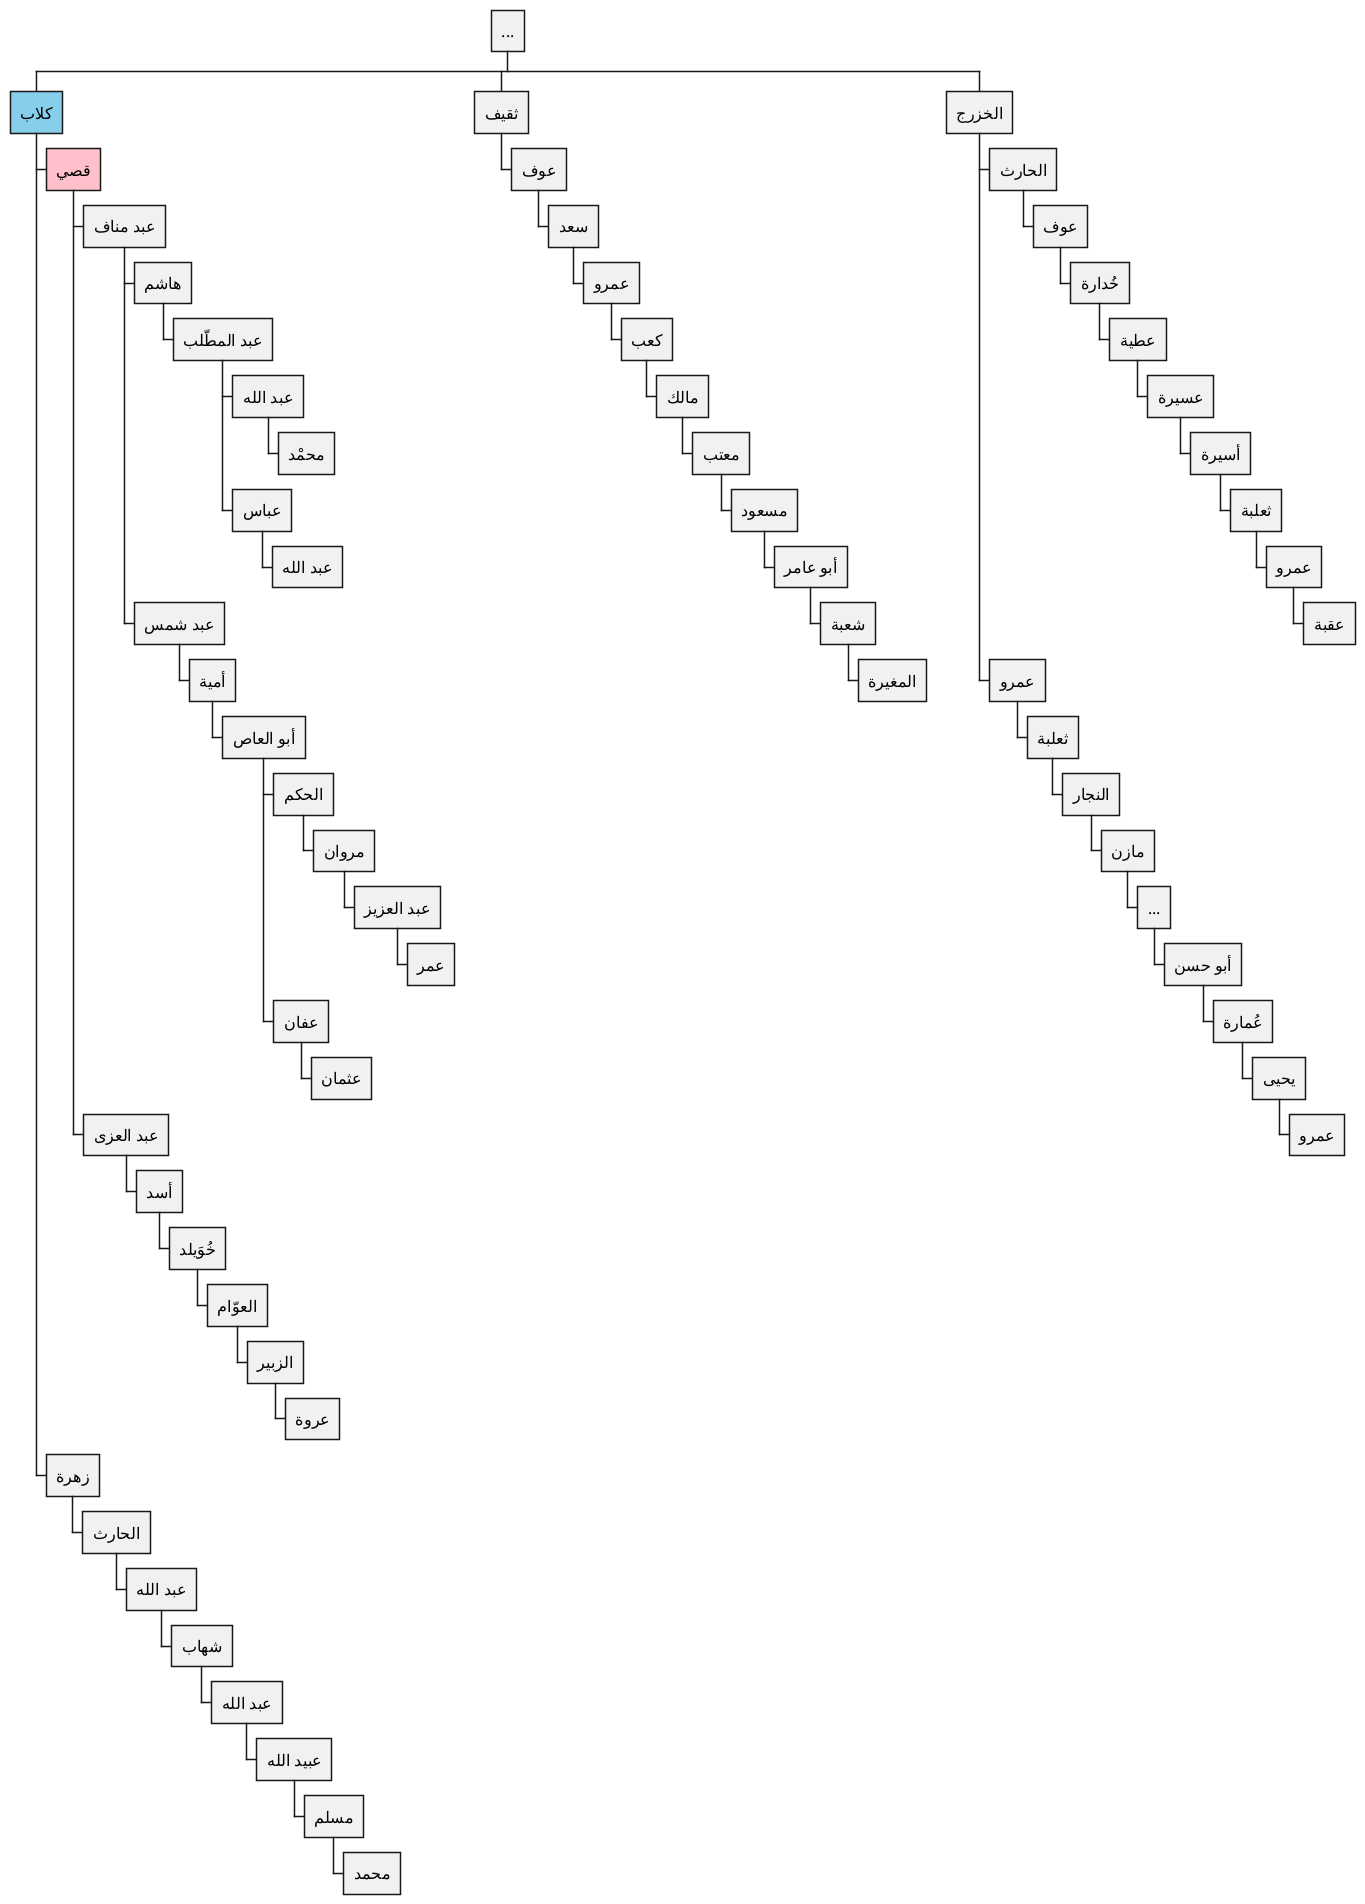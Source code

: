 @startwbs

skinparam DefaultFontName Helvetica
skinparam DefaultFontSize 16
skinparam DefaultTextAlignment right

* ...

**[#SkyBlue] كلاب

***[#pink] قصي

**** عبد مناف

***** هاشم
****** عبد المطّلب

******* عبد الله
******** محمْد

******* عباس
******** عبد الله

***** عبد شمس
****** أمية
******* أبو العاص

******** الحكم
********* مروان
********** عبد العزيز
*********** عمر

******** عفان
********* عثمان

**** عبد العزى
***** أسد
****** خُوَيلد
******* العوّام
******** الزبير
********* عروة

*** زهرة
**** الحارث
***** عبد الله
****** شهاب
******* عبد الله
******** عبيد الله
********* مسلم
********** محمد

** ثقيف
*** عوف
**** سعد
***** عمرو
****** كعب
******* مالك
******** معتب
********* مسعود
********** أبو عامر
*********** شعبة
************ المغيرة

** الخزرج

*** الحارث
**** عوف
***** خُدارة
****** عطية
******* عسيرة
******** أسيرة
********* ثعلبة
********** عمرو
*********** عقبة

*** عمرو
**** ثعلبة
***** النجار
****** مازن
******* ...
******** أبو حسن
********* عُمارة
********** يحيى
*********** عمرو

@endwbs
